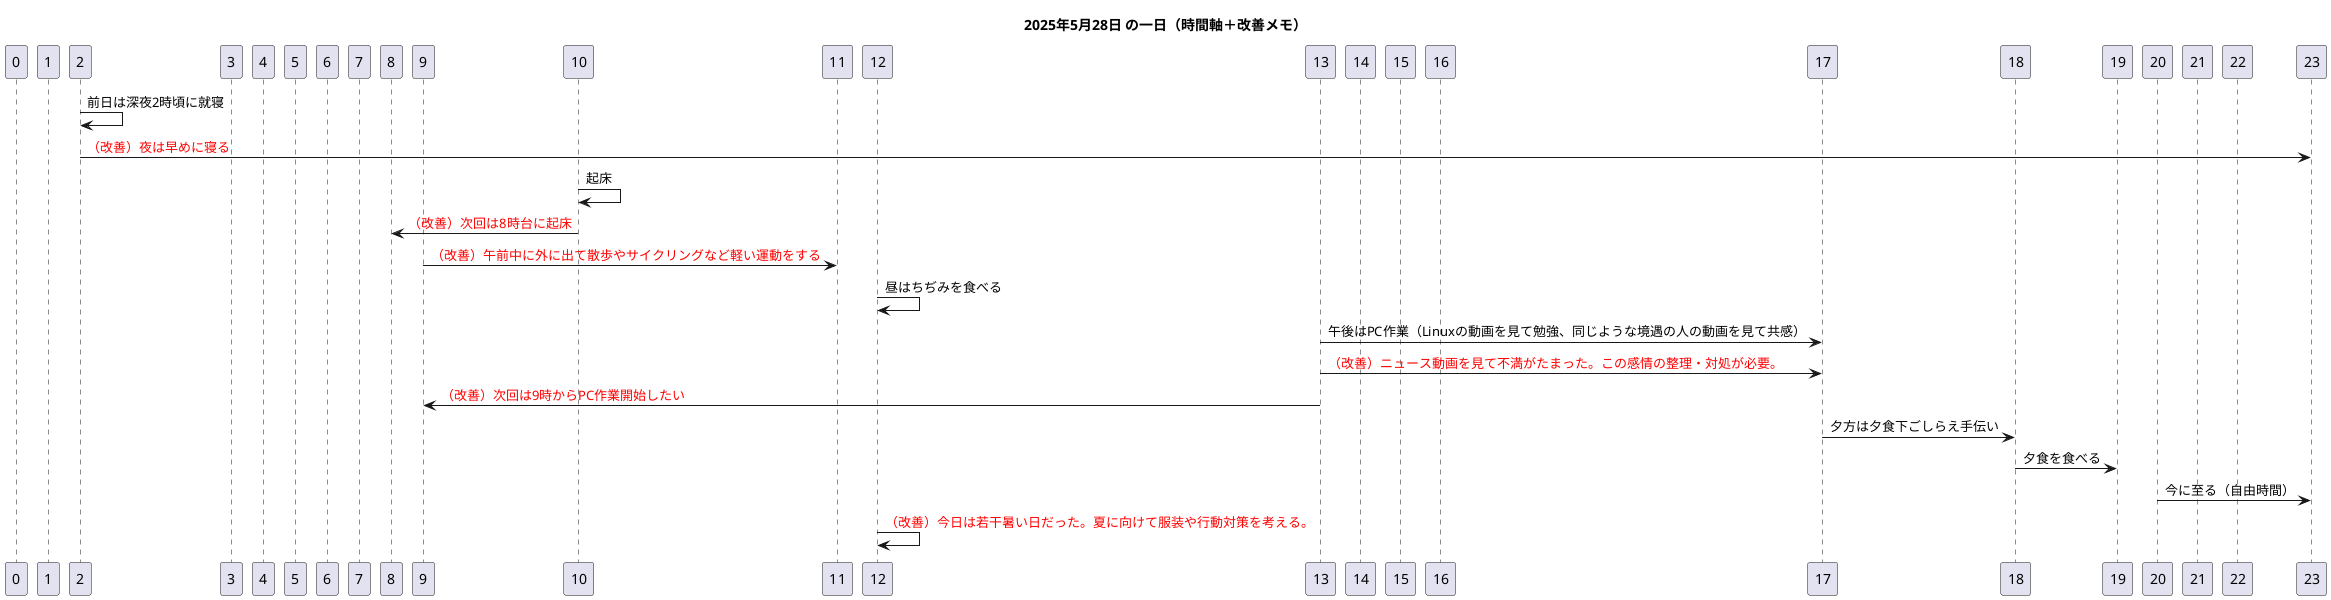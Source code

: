 @startuml
title 2025年5月28日 の一日（時間軸＋改善メモ）

participant "0" as T0
participant "1" as T1
participant "2" as T2
participant "3" as T3
participant "4" as T4
participant "5" as T5
participant "6" as T6
participant "7" as T7
participant "8" as T8
participant "9" as T9
participant "10" as T10
participant "11" as T11
participant "12" as T12
participant "13" as T13
participant "14" as T14
participant "15" as T15
participant "16" as T16
participant "17" as T17
participant "18" as T18
participant "19" as T19
participant "20" as T20
participant "21" as T21
participant "22" as T22
participant "23" as T23

T2 -> T2: 前日は深夜2時頃に就寝
T2 -> T23: <color:red>（改善）夜は早めに寝る</color>

T10 -> T10: 起床
T10 -> T8: <color:red>（改善）次回は8時台に起床</color>

T9 -> T11: <color:red>（改善）午前中に外に出て散歩やサイクリングなど軽い運動をする</color>

T12 -> T12: 昼はちぢみを食べる
T13 -> T17: 午後はPC作業（Linuxの動画を見て勉強、同じような境遇の人の動画を見て共感）
T13 -> T17: <color:red>（改善）ニュース動画を見て不満がたまった。この感情の整理・対処が必要。</color>
T13 -> T9: <color:red>（改善）次回は9時からPC作業開始したい</color>

T17 -> T18: 夕方は夕食下ごしらえ手伝い
T18 -> T19: 夕食を食べる
T20 -> T23: 今に至る（自由時間）

T12 -> T12: <color:red>（改善）今日は若干暑い日だった。夏に向けて服装や行動対策を考える。</color>

@enduml